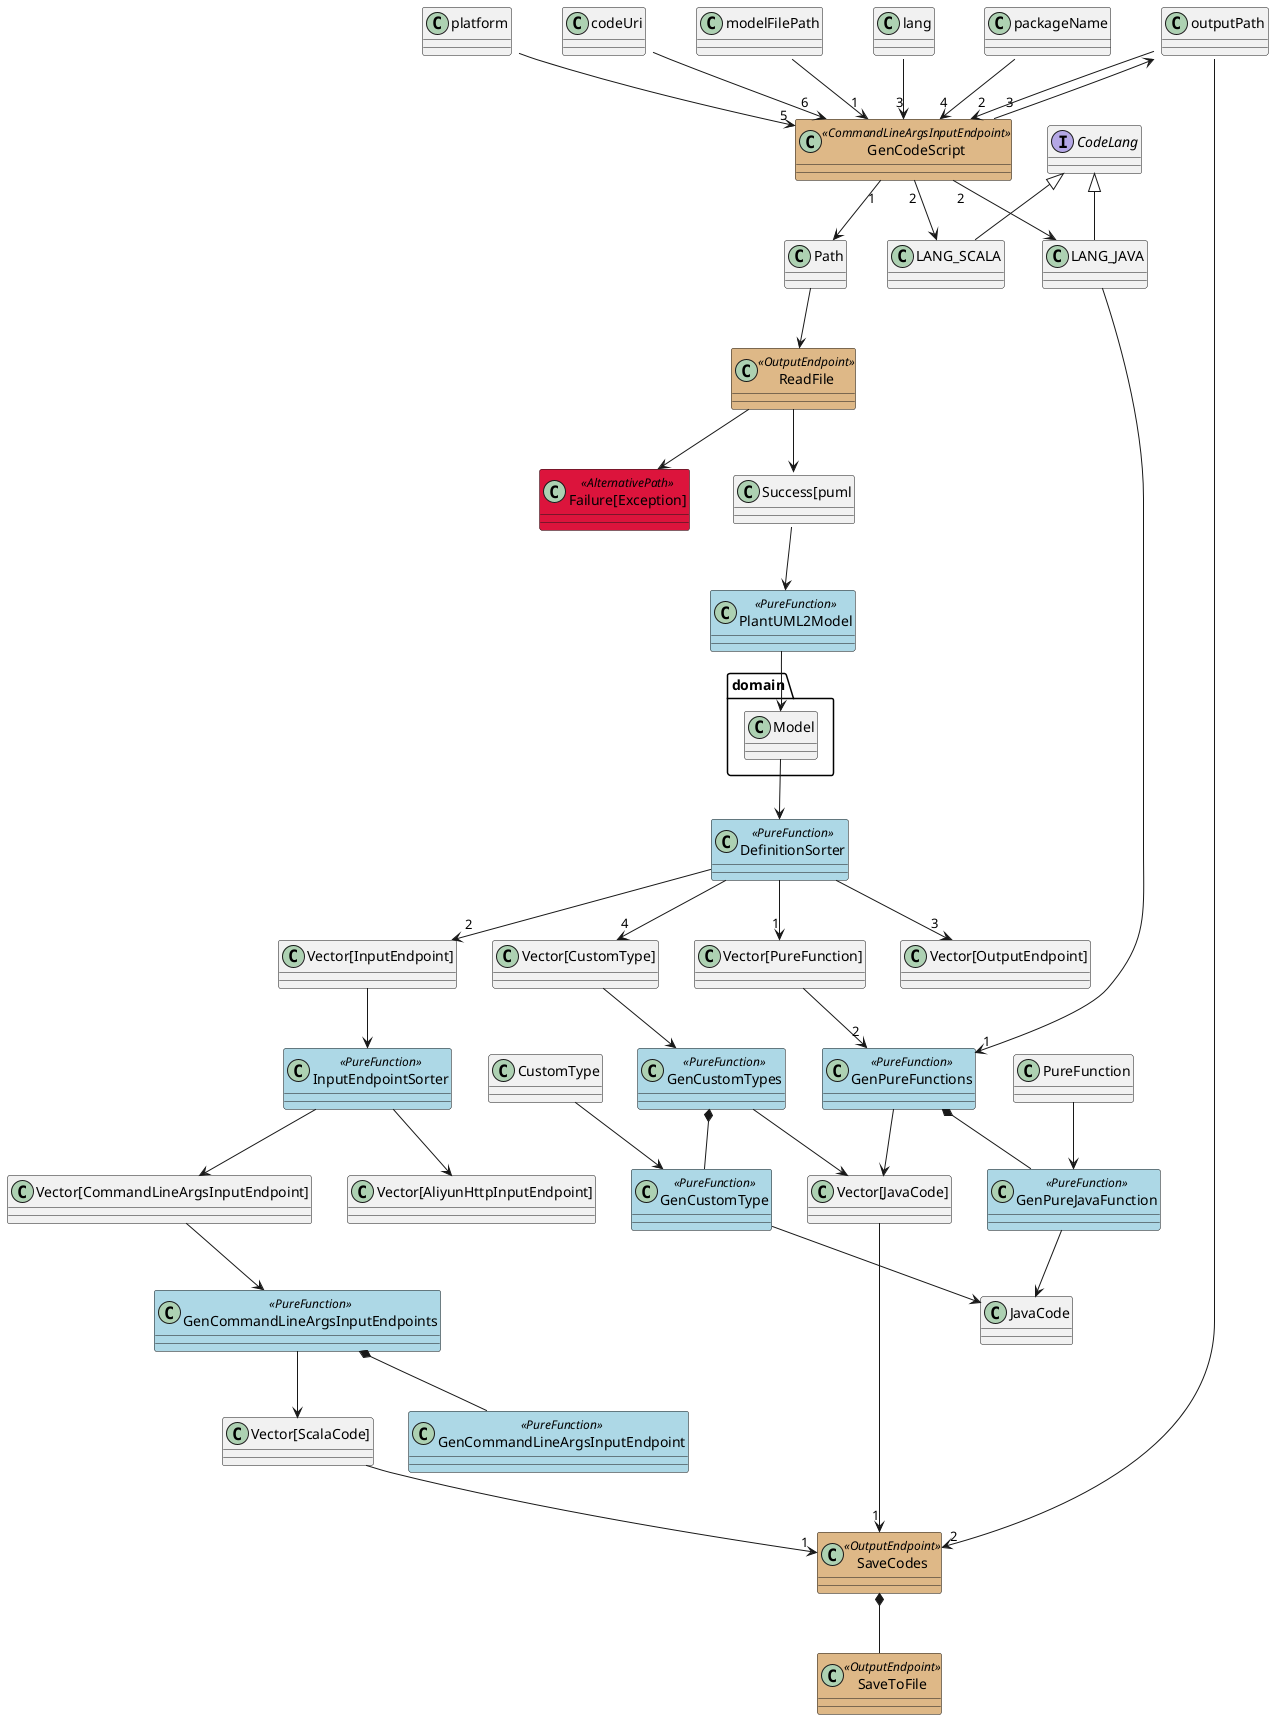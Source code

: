 @startuml
skinparam class {
	BackgroundColor<<CommandLineInputEndpoint>> BurlyWood
	BackgroundColor<<CommandLineArgsInputEndpoint>> BurlyWood
	BackgroundColor<<AliyunHttpInputEndpoint>> BurlyWood
	BackgroundColor<<OutputEndpoint>> BurlyWood
	BackgroundColor<<PureFunction>> LightBlue
	BackgroundColor<<AlternativePath>> Crimson
}

class GenCodeScript <<CommandLineArgsInputEndpoint>>
class ReadFile <<OutputEndpoint>>
class PlantUML2Model <<PureFunction>>
class GenPureFunctions <<PureFunction>>
class GenPureJavaFunction <<PureFunction>>
class GenCommandLineArgsInputEndpoints <<PureFunction>>
class GenCommandLineArgsInputEndpoint <<PureFunction>>
class GenCustomTypes <<PureFunction>>
class GenCustomType <<PureFunction>>
class DefinitionSorter <<PureFunction>>
class InputEndpointSorter <<PureFunction>>
class SaveCodes <<OutputEndpoint>>
class SaveToFile <<OutputEndpoint>>
class "Failure[Exception]" <<AlternativePath>>
interface CodeLang
CodeLang <|-- LANG_JAVA
CodeLang <|-- LANG_SCALA

modelFilePath::String --> "1" GenCodeScript
outputPath::String --> "2" GenCodeScript
lang::String --> "3" GenCodeScript
packageName::String --> "4" GenCodeScript
platform::String --> "5" GenCodeScript
codeUri::String --> "6" GenCodeScript
GenCodeScript "1" --> Path
GenCodeScript "2" --> LANG_JAVA
GenCodeScript "2" --> LANG_SCALA
GenCodeScript "3" --> outputPath::Path
LANG_JAVA -> "1" GenPureFunctions
Path --> ReadFile
ReadFile --> "Success[puml::String]"
ReadFile --> "Failure[Exception]"
"Success[puml::String]" --> PlantUML2Model
PlantUML2Model --> domain.Model
domain.Model --> DefinitionSorter
DefinitionSorter --> "1" "Vector[PureFunction]"
DefinitionSorter --> "2" "Vector[InputEndpoint]"
DefinitionSorter --> "3" "Vector[OutputEndpoint]"
DefinitionSorter --> "4" "Vector[CustomType]"
"Vector[InputEndpoint]" --> InputEndpointSorter
InputEndpointSorter --> "Vector[CommandLineArgsInputEndpoint]"
InputEndpointSorter --> "Vector[AliyunHttpInputEndpoint]"
"Vector[PureFunction]" --> "2" GenPureFunctions
"Vector[CustomType]" --> GenCustomTypes
GenCustomTypes --> "Vector[JavaCode]"
GenCustomTypes *-- GenCustomType
CustomType --> GenCustomType
GenCustomType --> JavaCode
GenPureFunctions --> "Vector[JavaCode]"
GenPureFunctions *-- GenPureJavaFunction
PureFunction --> GenPureJavaFunction
GenPureJavaFunction --> JavaCode
"Vector[CommandLineArgsInputEndpoint]" --> GenCommandLineArgsInputEndpoints
GenCommandLineArgsInputEndpoints --> "Vector[ScalaCode]"
GenCommandLineArgsInputEndpoints *-- GenCommandLineArgsInputEndpoint
"Vector[ScalaCode]" --> "1" SaveCodes
"Vector[JavaCode]" --> "1" SaveCodes
outputPath::Path --> "2" SaveCodes
SaveCodes *-- SaveToFile
@enduml